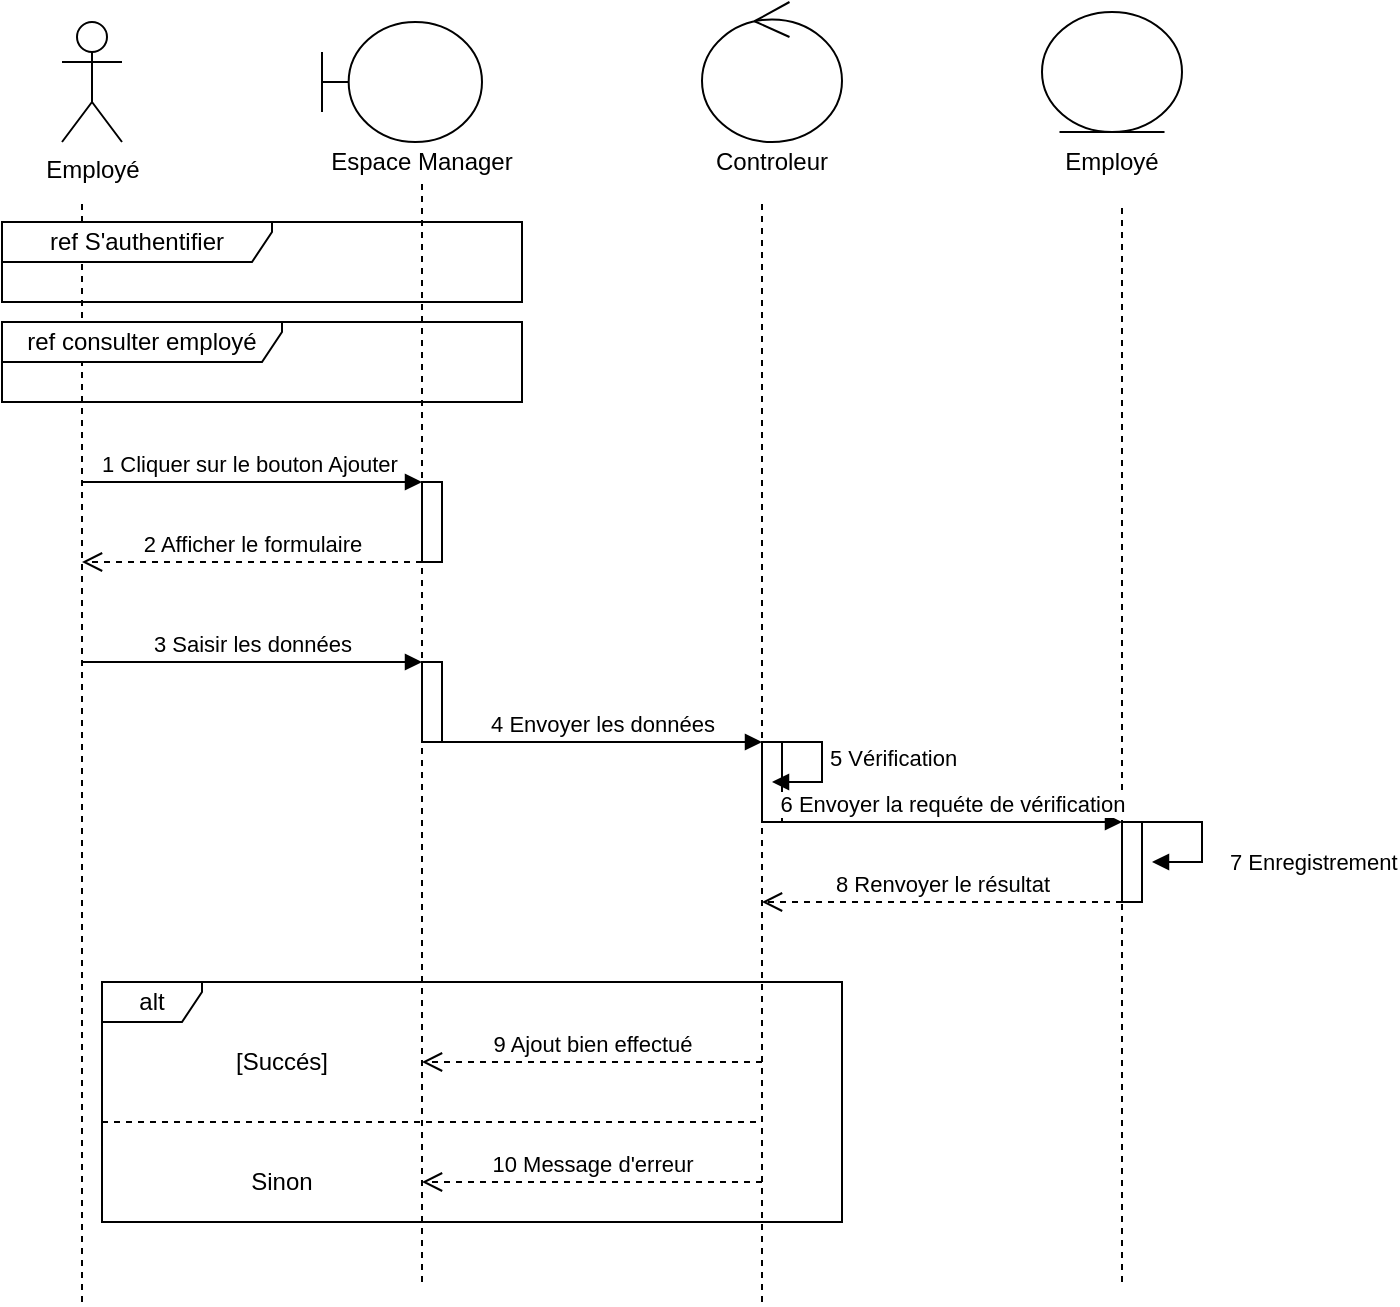 <mxfile version="14.7.1" type="github">
  <diagram id="8pJ52ajjpbspq-o-GSYw" name="Page-1">
    <mxGraphModel dx="868" dy="482" grid="1" gridSize="10" guides="1" tooltips="1" connect="1" arrows="1" fold="1" page="1" pageScale="1" pageWidth="827" pageHeight="1169" math="0" shadow="0">
      <root>
        <mxCell id="0" />
        <mxCell id="1" parent="0" />
        <mxCell id="D-KiakXQjzNV-91LlQA2-1" value="Employé" style="shape=umlActor;verticalLabelPosition=bottom;verticalAlign=top;html=1;" vertex="1" parent="1">
          <mxGeometry x="110" y="120" width="30" height="60" as="geometry" />
        </mxCell>
        <mxCell id="D-KiakXQjzNV-91LlQA2-2" value="" style="shape=umlBoundary;whiteSpace=wrap;html=1;" vertex="1" parent="1">
          <mxGeometry x="240" y="120" width="80" height="60" as="geometry" />
        </mxCell>
        <mxCell id="D-KiakXQjzNV-91LlQA2-3" value="" style="ellipse;shape=umlEntity;whiteSpace=wrap;html=1;" vertex="1" parent="1">
          <mxGeometry x="600" y="115" width="70" height="60" as="geometry" />
        </mxCell>
        <mxCell id="D-KiakXQjzNV-91LlQA2-4" value="" style="ellipse;shape=umlControl;whiteSpace=wrap;html=1;" vertex="1" parent="1">
          <mxGeometry x="430" y="110" width="70" height="70" as="geometry" />
        </mxCell>
        <mxCell id="D-KiakXQjzNV-91LlQA2-5" value="Espace Manager" style="text;html=1;strokeColor=none;fillColor=none;align=center;verticalAlign=middle;whiteSpace=wrap;rounded=0;" vertex="1" parent="1">
          <mxGeometry x="210" y="180" width="160" height="20" as="geometry" />
        </mxCell>
        <mxCell id="D-KiakXQjzNV-91LlQA2-6" value="Controleur" style="text;html=1;strokeColor=none;fillColor=none;align=center;verticalAlign=middle;whiteSpace=wrap;rounded=0;" vertex="1" parent="1">
          <mxGeometry x="445" y="180" width="40" height="20" as="geometry" />
        </mxCell>
        <mxCell id="D-KiakXQjzNV-91LlQA2-7" value="Employé" style="text;html=1;strokeColor=none;fillColor=none;align=center;verticalAlign=middle;whiteSpace=wrap;rounded=0;" vertex="1" parent="1">
          <mxGeometry x="615" y="180" width="40" height="20" as="geometry" />
        </mxCell>
        <mxCell id="D-KiakXQjzNV-91LlQA2-8" style="edgeStyle=orthogonalEdgeStyle;rounded=0;orthogonalLoop=1;jettySize=auto;html=1;exitX=0.5;exitY=1;exitDx=0;exitDy=0;" edge="1" parent="1" source="D-KiakXQjzNV-91LlQA2-6" target="D-KiakXQjzNV-91LlQA2-6">
          <mxGeometry relative="1" as="geometry" />
        </mxCell>
        <mxCell id="D-KiakXQjzNV-91LlQA2-9" value="" style="endArrow=none;dashed=1;html=1;" edge="1" parent="1">
          <mxGeometry width="50" height="50" relative="1" as="geometry">
            <mxPoint x="120" y="760" as="sourcePoint" />
            <mxPoint x="120" y="210" as="targetPoint" />
          </mxGeometry>
        </mxCell>
        <mxCell id="D-KiakXQjzNV-91LlQA2-10" value="" style="endArrow=none;dashed=1;html=1;entryX=0.5;entryY=1;entryDx=0;entryDy=0;" edge="1" parent="1" target="D-KiakXQjzNV-91LlQA2-5">
          <mxGeometry width="50" height="50" relative="1" as="geometry">
            <mxPoint x="290" y="750" as="sourcePoint" />
            <mxPoint x="310" y="230" as="targetPoint" />
          </mxGeometry>
        </mxCell>
        <mxCell id="D-KiakXQjzNV-91LlQA2-11" value="" style="endArrow=none;dashed=1;html=1;" edge="1" parent="1">
          <mxGeometry width="50" height="50" relative="1" as="geometry">
            <mxPoint x="460" y="760" as="sourcePoint" />
            <mxPoint x="460" y="210" as="targetPoint" />
          </mxGeometry>
        </mxCell>
        <mxCell id="D-KiakXQjzNV-91LlQA2-12" value="" style="endArrow=none;dashed=1;html=1;" edge="1" parent="1">
          <mxGeometry width="50" height="50" relative="1" as="geometry">
            <mxPoint x="640" y="750" as="sourcePoint" />
            <mxPoint x="640" y="210" as="targetPoint" />
          </mxGeometry>
        </mxCell>
        <mxCell id="D-KiakXQjzNV-91LlQA2-13" value="ref S&#39;authentifier" style="shape=umlFrame;whiteSpace=wrap;html=1;width=135;height=20;" vertex="1" parent="1">
          <mxGeometry x="80" y="220" width="260" height="40" as="geometry" />
        </mxCell>
        <mxCell id="D-KiakXQjzNV-91LlQA2-53" value="ref consulter employé" style="shape=umlFrame;whiteSpace=wrap;html=1;width=140;height=20;" vertex="1" parent="1">
          <mxGeometry x="80" y="270" width="260" height="40" as="geometry" />
        </mxCell>
        <mxCell id="D-KiakXQjzNV-91LlQA2-54" value="1 Cliquer sur le bouton Ajouter&amp;nbsp;" style="html=1;verticalAlign=bottom;endArrow=block;" edge="1" parent="1">
          <mxGeometry width="80" relative="1" as="geometry">
            <mxPoint x="120" y="350" as="sourcePoint" />
            <mxPoint x="290" y="350" as="targetPoint" />
          </mxGeometry>
        </mxCell>
        <mxCell id="D-KiakXQjzNV-91LlQA2-55" value="" style="html=1;points=[];perimeter=orthogonalPerimeter;" vertex="1" parent="1">
          <mxGeometry x="290" y="350" width="10" height="40" as="geometry" />
        </mxCell>
        <mxCell id="D-KiakXQjzNV-91LlQA2-56" value="2 Afficher le formulaire" style="html=1;verticalAlign=bottom;endArrow=open;dashed=1;endSize=8;" edge="1" parent="1">
          <mxGeometry relative="1" as="geometry">
            <mxPoint x="290" y="390" as="sourcePoint" />
            <mxPoint x="120" y="390" as="targetPoint" />
          </mxGeometry>
        </mxCell>
        <mxCell id="D-KiakXQjzNV-91LlQA2-57" value="3 Saisir les données" style="html=1;verticalAlign=bottom;endArrow=block;" edge="1" parent="1">
          <mxGeometry width="80" relative="1" as="geometry">
            <mxPoint x="120" y="440" as="sourcePoint" />
            <mxPoint x="290" y="440" as="targetPoint" />
          </mxGeometry>
        </mxCell>
        <mxCell id="D-KiakXQjzNV-91LlQA2-58" value="" style="html=1;points=[];perimeter=orthogonalPerimeter;" vertex="1" parent="1">
          <mxGeometry x="290" y="440" width="10" height="40" as="geometry" />
        </mxCell>
        <mxCell id="D-KiakXQjzNV-91LlQA2-59" value="4 Envoyer les données" style="html=1;verticalAlign=bottom;endArrow=block;" edge="1" parent="1">
          <mxGeometry width="80" relative="1" as="geometry">
            <mxPoint x="300" y="480" as="sourcePoint" />
            <mxPoint x="460" y="480" as="targetPoint" />
          </mxGeometry>
        </mxCell>
        <mxCell id="D-KiakXQjzNV-91LlQA2-60" value="" style="html=1;points=[];perimeter=orthogonalPerimeter;" vertex="1" parent="1">
          <mxGeometry x="460" y="480" width="10" height="40" as="geometry" />
        </mxCell>
        <mxCell id="D-KiakXQjzNV-91LlQA2-62" value="5 Vérification" style="edgeStyle=orthogonalEdgeStyle;html=1;align=left;spacingLeft=2;endArrow=block;rounded=0;entryX=1;entryY=0;" edge="1" parent="1">
          <mxGeometry relative="1" as="geometry">
            <mxPoint x="460" y="480" as="sourcePoint" />
            <Array as="points">
              <mxPoint x="490" y="480" />
            </Array>
            <mxPoint x="465" y="500" as="targetPoint" />
          </mxGeometry>
        </mxCell>
        <mxCell id="D-KiakXQjzNV-91LlQA2-63" value="6 Envoyer la requéte de vérification" style="html=1;verticalAlign=bottom;endArrow=block;" edge="1" parent="1">
          <mxGeometry width="80" relative="1" as="geometry">
            <mxPoint x="470" y="520" as="sourcePoint" />
            <mxPoint x="640" y="520" as="targetPoint" />
          </mxGeometry>
        </mxCell>
        <mxCell id="D-KiakXQjzNV-91LlQA2-64" value="" style="html=1;points=[];perimeter=orthogonalPerimeter;" vertex="1" parent="1">
          <mxGeometry x="640" y="520" width="10" height="40" as="geometry" />
        </mxCell>
        <mxCell id="D-KiakXQjzNV-91LlQA2-66" value="7 Enregistrement" style="edgeStyle=orthogonalEdgeStyle;html=1;align=left;spacingLeft=2;endArrow=block;rounded=0;entryX=1;entryY=0;" edge="1" parent="1">
          <mxGeometry x="0.333" y="-10" relative="1" as="geometry">
            <mxPoint x="650" y="520" as="sourcePoint" />
            <Array as="points">
              <mxPoint x="680" y="520" />
            </Array>
            <mxPoint x="655" y="540" as="targetPoint" />
            <mxPoint x="10" y="10" as="offset" />
          </mxGeometry>
        </mxCell>
        <mxCell id="D-KiakXQjzNV-91LlQA2-67" value="8 Renvoyer le résultat" style="html=1;verticalAlign=bottom;endArrow=open;dashed=1;endSize=8;" edge="1" parent="1">
          <mxGeometry relative="1" as="geometry">
            <mxPoint x="640" y="560" as="sourcePoint" />
            <mxPoint x="460" y="560" as="targetPoint" />
          </mxGeometry>
        </mxCell>
        <mxCell id="D-KiakXQjzNV-91LlQA2-68" value="alt" style="shape=umlFrame;whiteSpace=wrap;html=1;width=50;height=20;" vertex="1" parent="1">
          <mxGeometry x="130" y="600" width="370" height="120" as="geometry" />
        </mxCell>
        <mxCell id="D-KiakXQjzNV-91LlQA2-69" value="9 Ajout bien effectué" style="html=1;verticalAlign=bottom;endArrow=open;dashed=1;endSize=8;" edge="1" parent="1">
          <mxGeometry relative="1" as="geometry">
            <mxPoint x="460" y="640" as="sourcePoint" />
            <mxPoint x="290" y="640" as="targetPoint" />
          </mxGeometry>
        </mxCell>
        <mxCell id="D-KiakXQjzNV-91LlQA2-70" value="[Succés]" style="text;html=1;strokeColor=none;fillColor=none;align=center;verticalAlign=middle;whiteSpace=wrap;rounded=0;" vertex="1" parent="1">
          <mxGeometry x="200" y="630" width="40" height="20" as="geometry" />
        </mxCell>
        <mxCell id="D-KiakXQjzNV-91LlQA2-72" value="" style="endArrow=none;dashed=1;html=1;" edge="1" parent="1">
          <mxGeometry width="50" height="50" relative="1" as="geometry">
            <mxPoint x="130" y="670" as="sourcePoint" />
            <mxPoint x="460" y="670" as="targetPoint" />
          </mxGeometry>
        </mxCell>
        <mxCell id="D-KiakXQjzNV-91LlQA2-73" value="10 Message d&#39;erreur" style="html=1;verticalAlign=bottom;endArrow=open;dashed=1;endSize=8;" edge="1" parent="1">
          <mxGeometry relative="1" as="geometry">
            <mxPoint x="460" y="700" as="sourcePoint" />
            <mxPoint x="290" y="700" as="targetPoint" />
          </mxGeometry>
        </mxCell>
        <mxCell id="D-KiakXQjzNV-91LlQA2-74" value="Sinon" style="text;html=1;strokeColor=none;fillColor=none;align=center;verticalAlign=middle;whiteSpace=wrap;rounded=0;" vertex="1" parent="1">
          <mxGeometry x="200" y="690" width="40" height="20" as="geometry" />
        </mxCell>
      </root>
    </mxGraphModel>
  </diagram>
</mxfile>
